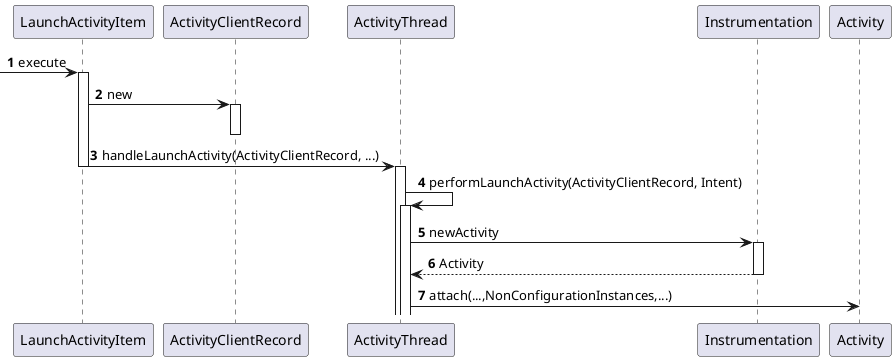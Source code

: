 @startuml
'https://plantuml.com/sequence-diagram

autonumber

participant LaunchActivityItem
participant ActivityClientRecord
participant ActivityThread
participant Instrumentation
participant Activity

[-> LaunchActivityItem: execute
activate LaunchActivityItem
    LaunchActivityItem -> ActivityClientRecord: new
    activate ActivityClientRecord
    deactivate ActivityClientRecord
    LaunchActivityItem -> ActivityThread: handleLaunchActivity(ActivityClientRecord, ...)
deactivate LaunchActivityItem
activate ActivityThread
ActivityThread -> ActivityThread: performLaunchActivity(ActivityClientRecord, Intent)
    activate ActivityThread
    ActivityThread -> Instrumentation: newActivity
    activate Instrumentation
    Instrumentation --> ActivityThread: Activity
    deactivate Instrumentation
    ActivityThread -> Activity: attach(...,NonConfigurationInstances,...)
@enduml